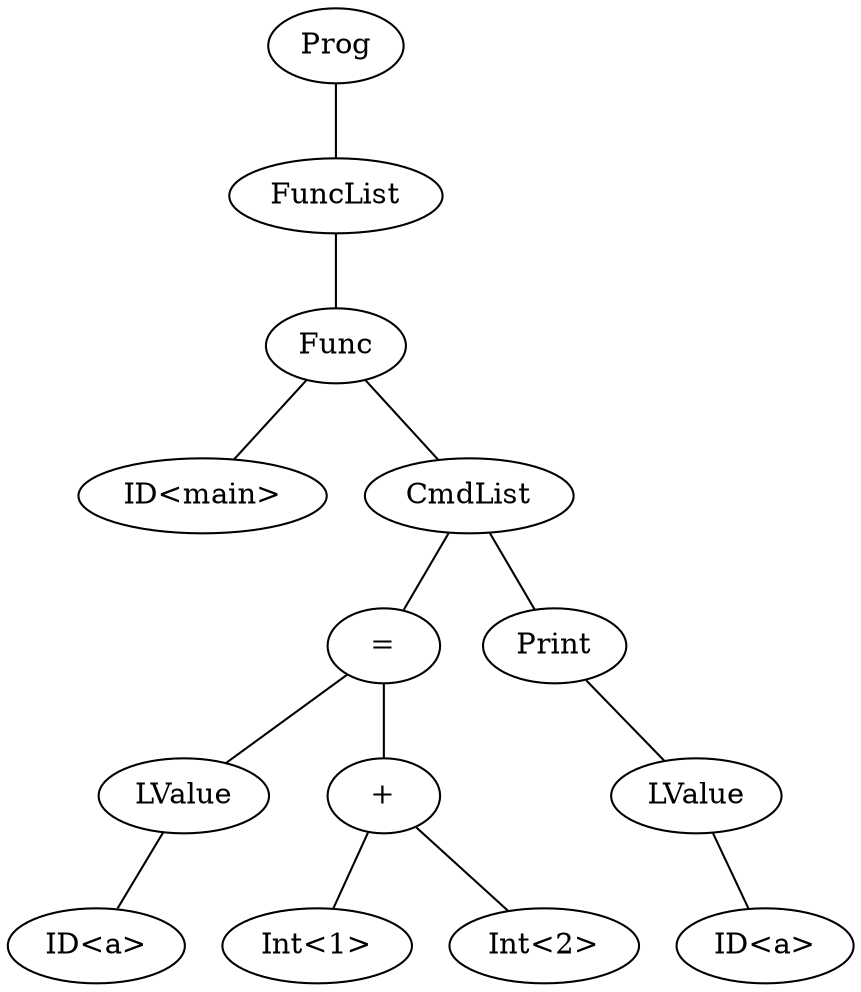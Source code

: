 graph program {
13 [label=Prog]
13--12
12 [label=FuncList]
12--11
11 [label="Func"]
11--10
10 [label="ID<main>"]
11--6
6 [label=CmdList]
6--5
5 [label= "="]
5--1
1 [label="LValue"]
1--0
0 [label="ID<a>"]
5--4
4 [label= "+"]
4--2
2 [label="Int<1>"]
4--3
3 [label="Int<2>"]
6--9
9 [label="Print"]
9--8
8 [label="LValue"]
8--7
7 [label="ID<a>"]
}
